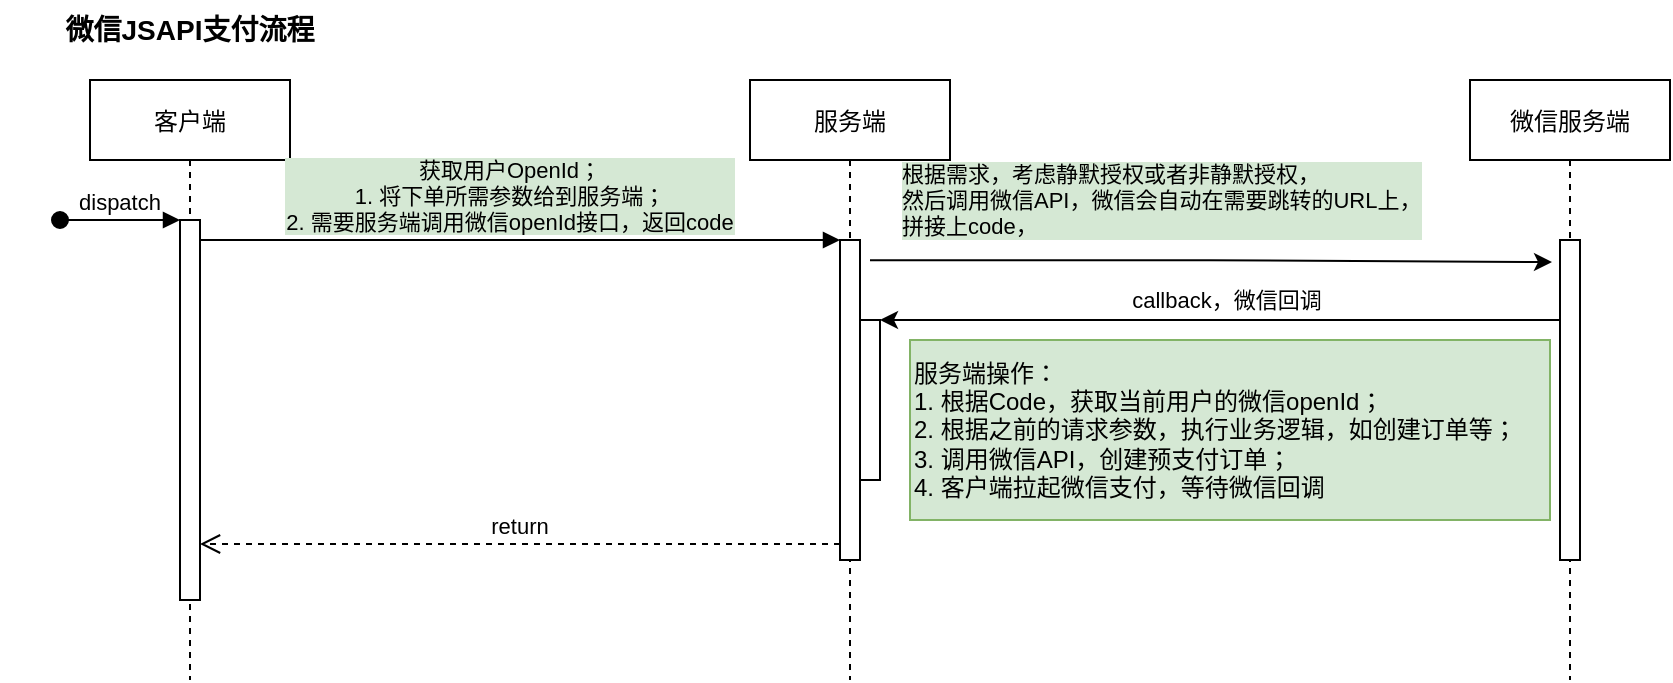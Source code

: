 <mxfile version="20.8.16" type="github">
  <diagram id="kgpKYQtTHZ0yAKxKKP6v" name="Page-1">
    <mxGraphModel dx="1434" dy="764" grid="1" gridSize="10" guides="1" tooltips="1" connect="1" arrows="1" fold="1" page="1" pageScale="1" pageWidth="850" pageHeight="1100" math="0" shadow="0">
      <root>
        <mxCell id="0" />
        <mxCell id="1" parent="0" />
        <mxCell id="3nuBFxr9cyL0pnOWT2aG-1" value="客户端" style="shape=umlLifeline;perimeter=lifelinePerimeter;container=1;collapsible=0;recursiveResize=0;rounded=0;shadow=0;strokeWidth=1;" parent="1" vertex="1">
          <mxGeometry x="70" y="70" width="100" height="300" as="geometry" />
        </mxCell>
        <mxCell id="3nuBFxr9cyL0pnOWT2aG-2" value="" style="points=[];perimeter=orthogonalPerimeter;rounded=0;shadow=0;strokeWidth=1;" parent="3nuBFxr9cyL0pnOWT2aG-1" vertex="1">
          <mxGeometry x="45" y="70" width="10" height="190" as="geometry" />
        </mxCell>
        <mxCell id="3nuBFxr9cyL0pnOWT2aG-3" value="dispatch" style="verticalAlign=bottom;startArrow=oval;endArrow=block;startSize=8;shadow=0;strokeWidth=1;" parent="3nuBFxr9cyL0pnOWT2aG-1" target="3nuBFxr9cyL0pnOWT2aG-2" edge="1">
          <mxGeometry relative="1" as="geometry">
            <mxPoint x="-15" y="70" as="sourcePoint" />
          </mxGeometry>
        </mxCell>
        <mxCell id="3nuBFxr9cyL0pnOWT2aG-5" value="服务端" style="shape=umlLifeline;perimeter=lifelinePerimeter;container=1;collapsible=0;recursiveResize=0;rounded=0;shadow=0;strokeWidth=1;" parent="1" vertex="1">
          <mxGeometry x="400" y="70" width="100" height="300" as="geometry" />
        </mxCell>
        <mxCell id="3nuBFxr9cyL0pnOWT2aG-6" value="" style="points=[];perimeter=orthogonalPerimeter;rounded=0;shadow=0;strokeWidth=1;" parent="3nuBFxr9cyL0pnOWT2aG-5" vertex="1">
          <mxGeometry x="45" y="80" width="10" height="160" as="geometry" />
        </mxCell>
        <mxCell id="ObNGvsx8ZHt5MPZp7QAw-8" value="" style="points=[];perimeter=orthogonalPerimeter;rounded=0;shadow=0;strokeWidth=1;" vertex="1" parent="3nuBFxr9cyL0pnOWT2aG-5">
          <mxGeometry x="55" y="120" width="10" height="80" as="geometry" />
        </mxCell>
        <mxCell id="ObNGvsx8ZHt5MPZp7QAw-6" style="edgeStyle=orthogonalEdgeStyle;rounded=0;orthogonalLoop=1;jettySize=auto;html=1;exitX=0.1;exitY=0.25;exitDx=0;exitDy=0;exitPerimeter=0;" edge="1" parent="3nuBFxr9cyL0pnOWT2aG-5" source="ObNGvsx8ZHt5MPZp7QAw-2">
          <mxGeometry relative="1" as="geometry">
            <mxPoint x="330" y="120" as="sourcePoint" />
            <mxPoint x="65" y="120" as="targetPoint" />
          </mxGeometry>
        </mxCell>
        <mxCell id="ObNGvsx8ZHt5MPZp7QAw-7" value="callback，微信回调" style="edgeLabel;html=1;align=center;verticalAlign=middle;resizable=0;points=[];" vertex="1" connectable="0" parent="ObNGvsx8ZHt5MPZp7QAw-6">
          <mxGeometry x="-0.115" relative="1" as="geometry">
            <mxPoint x="-17" y="-10" as="offset" />
          </mxGeometry>
        </mxCell>
        <mxCell id="3nuBFxr9cyL0pnOWT2aG-7" value="return" style="verticalAlign=bottom;endArrow=open;dashed=1;endSize=8;exitX=0;exitY=0.95;shadow=0;strokeWidth=1;" parent="1" source="3nuBFxr9cyL0pnOWT2aG-6" target="3nuBFxr9cyL0pnOWT2aG-2" edge="1">
          <mxGeometry relative="1" as="geometry">
            <mxPoint x="275" y="236" as="targetPoint" />
          </mxGeometry>
        </mxCell>
        <mxCell id="3nuBFxr9cyL0pnOWT2aG-8" value="获取用户OpenId；&#xa;1. 将下单所需参数给到服务端；&#xa;2. 需要服务端调用微信openId接口，返回code" style="verticalAlign=bottom;endArrow=block;entryX=0;entryY=0;shadow=0;strokeWidth=1;align=center;labelBackgroundColor=#d5e8d4;" parent="1" source="3nuBFxr9cyL0pnOWT2aG-2" target="3nuBFxr9cyL0pnOWT2aG-6" edge="1">
          <mxGeometry x="-0.031" relative="1" as="geometry">
            <mxPoint x="275" y="160" as="sourcePoint" />
            <mxPoint as="offset" />
          </mxGeometry>
        </mxCell>
        <mxCell id="ObNGvsx8ZHt5MPZp7QAw-1" value="微信服务端" style="shape=umlLifeline;perimeter=lifelinePerimeter;container=1;collapsible=0;recursiveResize=0;rounded=0;shadow=0;strokeWidth=1;" vertex="1" parent="1">
          <mxGeometry x="760" y="70" width="100" height="300" as="geometry" />
        </mxCell>
        <mxCell id="ObNGvsx8ZHt5MPZp7QAw-2" value="" style="points=[];perimeter=orthogonalPerimeter;rounded=0;shadow=0;strokeWidth=1;" vertex="1" parent="ObNGvsx8ZHt5MPZp7QAw-1">
          <mxGeometry x="45" y="80" width="10" height="160" as="geometry" />
        </mxCell>
        <mxCell id="ObNGvsx8ZHt5MPZp7QAw-4" style="edgeStyle=orthogonalEdgeStyle;rounded=0;orthogonalLoop=1;jettySize=auto;html=1;exitX=1.5;exitY=0.063;exitDx=0;exitDy=0;exitPerimeter=0;entryX=-0.4;entryY=0.069;entryDx=0;entryDy=0;entryPerimeter=0;" edge="1" parent="1" source="3nuBFxr9cyL0pnOWT2aG-6" target="ObNGvsx8ZHt5MPZp7QAw-2">
          <mxGeometry relative="1" as="geometry">
            <mxPoint x="500" y="220" as="sourcePoint" />
          </mxGeometry>
        </mxCell>
        <mxCell id="ObNGvsx8ZHt5MPZp7QAw-5" value="根据需求，考虑静默授权或者非静默授权，&lt;br&gt;然后调用微信API，微信会自动在需要跳转的URL上，&lt;br&gt;拼接上code，" style="edgeLabel;html=1;align=left;verticalAlign=middle;resizable=0;points=[];labelBackgroundColor=#d5e8d4;" vertex="1" connectable="0" parent="ObNGvsx8ZHt5MPZp7QAw-4">
          <mxGeometry x="-0.866" relative="1" as="geometry">
            <mxPoint x="-9" y="-30" as="offset" />
          </mxGeometry>
        </mxCell>
        <mxCell id="ObNGvsx8ZHt5MPZp7QAw-10" value="服务端操作：&lt;br&gt;1. 根据Code，获取当前用户的微信openId；&lt;br&gt;2. 根据之前的请求参数，执行业务逻辑，如创建订单等；&lt;br&gt;3. 调用微信API，创建预支付订单；&lt;br&gt;4. 客户端拉起微信支付，等待微信回调" style="text;html=1;align=left;verticalAlign=middle;resizable=0;points=[];autosize=1;strokeColor=#82b366;fillColor=#d5e8d4;" vertex="1" parent="1">
          <mxGeometry x="480" y="200" width="320" height="90" as="geometry" />
        </mxCell>
        <mxCell id="ObNGvsx8ZHt5MPZp7QAw-15" value="微信JSAPI支付流程" style="text;html=1;strokeColor=none;fillColor=none;align=center;verticalAlign=middle;whiteSpace=wrap;rounded=0;fontStyle=1;fontSize=14;" vertex="1" parent="1">
          <mxGeometry x="25" y="30" width="190" height="30" as="geometry" />
        </mxCell>
      </root>
    </mxGraphModel>
  </diagram>
</mxfile>
